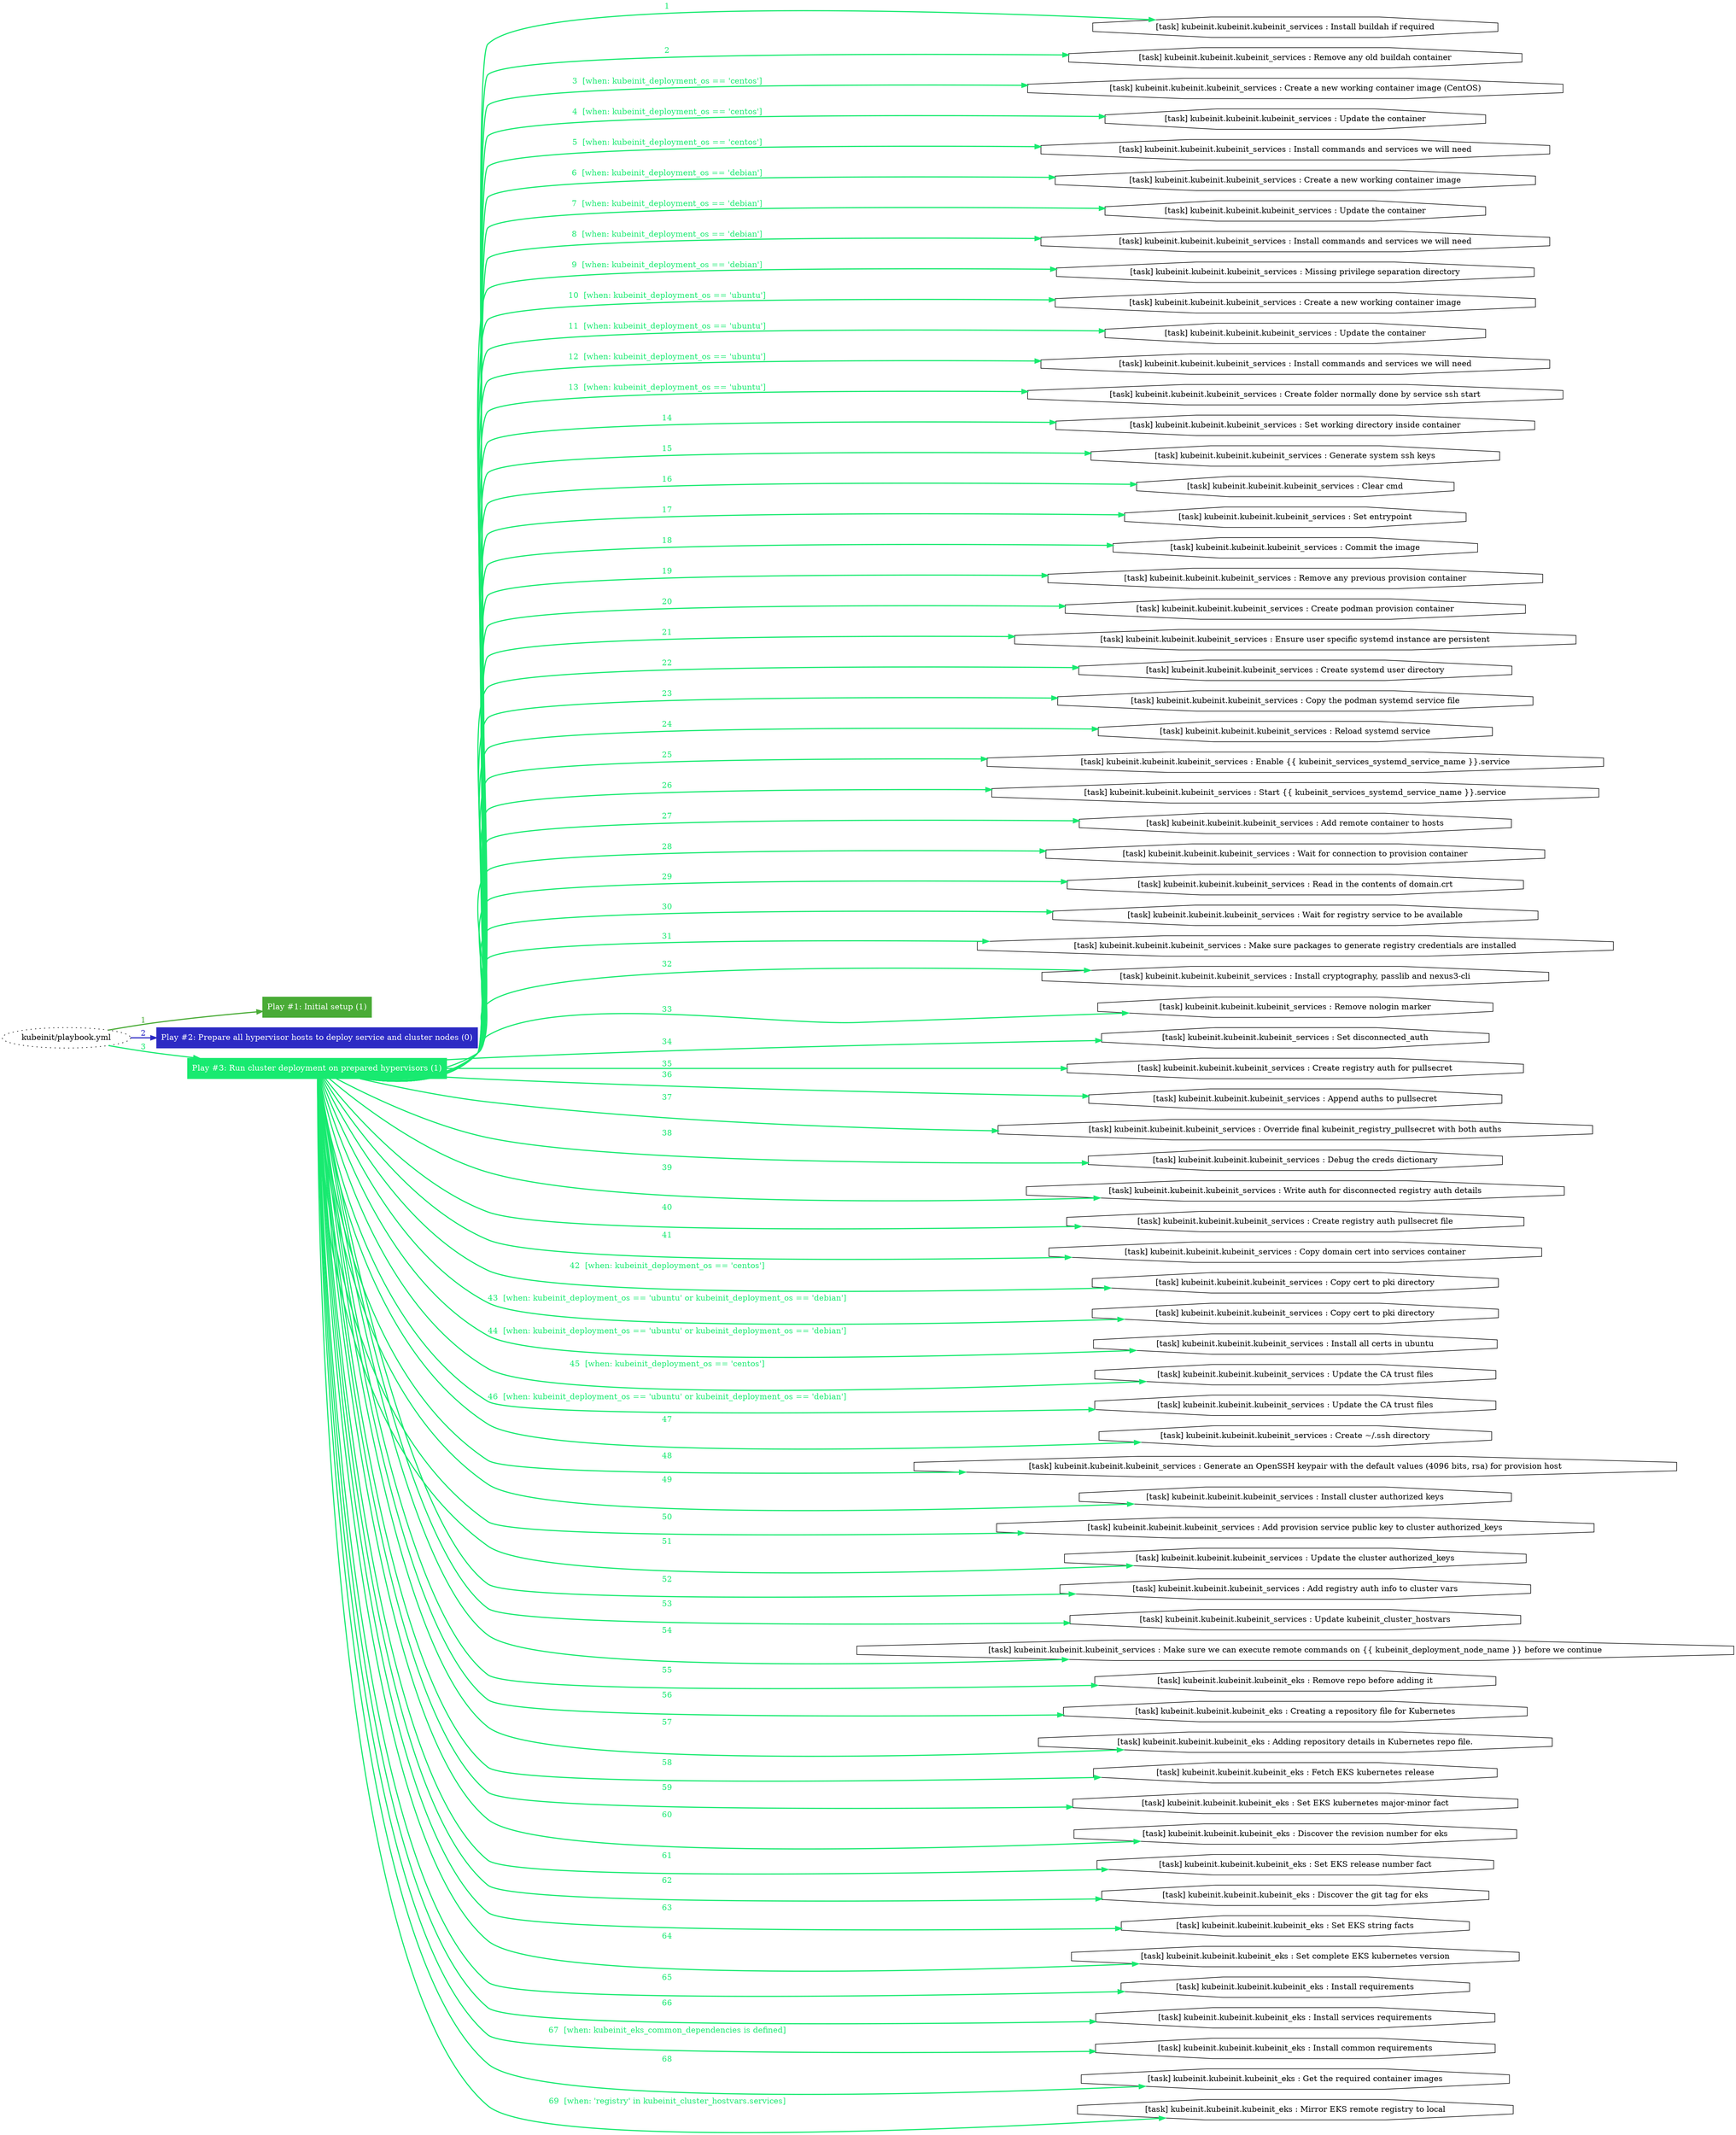 digraph "kubeinit/playbook.yml "{
	graph [concentrate=true ordering=in rankdir=LR ratio=fill]
	edge [esep=5 sep=10]
	"kubeinit/playbook.yml" [id=root_node style=dotted]
	subgraph "Play #1: Initial setup (1) "{
		"Play #1: Initial setup (1)" [color="#49ab36" fontcolor="#ffffff" id="play_ebc5d1f8-19d4-4df9-a866-c7a61191d9f1" shape=box style=filled tooltip=localhost]
		"kubeinit/playbook.yml" -> "Play #1: Initial setup (1)" [label=1 color="#49ab36" fontcolor="#49ab36" id="edge_c6ad3d9c-6099-41e8-a3e6-a66a68b6b1fa" style=bold]
	}
	subgraph "Play #2: Prepare all hypervisor hosts to deploy service and cluster nodes (0) "{
		"Play #2: Prepare all hypervisor hosts to deploy service and cluster nodes (0)" [color="#2c2ac4" fontcolor="#ffffff" id="play_be6451ac-eace-4e17-832e-43678a8d3e29" shape=box style=filled tooltip=""]
		"kubeinit/playbook.yml" -> "Play #2: Prepare all hypervisor hosts to deploy service and cluster nodes (0)" [label=2 color="#2c2ac4" fontcolor="#2c2ac4" id="edge_e8315603-3585-4b39-9ff3-ad06009383ad" style=bold]
	}
	subgraph "Play #3: Run cluster deployment on prepared hypervisors (1) "{
		"Play #3: Run cluster deployment on prepared hypervisors (1)" [color="#18ea70" fontcolor="#ffffff" id="play_b5451e08-61ad-4f81-bc8e-97a7b96cd9ae" shape=box style=filled tooltip=localhost]
		"kubeinit/playbook.yml" -> "Play #3: Run cluster deployment on prepared hypervisors (1)" [label=3 color="#18ea70" fontcolor="#18ea70" id="edge_bf84c094-d09b-43db-9b3d-254cdaf21c2b" style=bold]
		"task_4983f43e-7eab-4e06-969c-2a9585290045" [label="[task] kubeinit.kubeinit.kubeinit_services : Install buildah if required" id="task_4983f43e-7eab-4e06-969c-2a9585290045" shape=octagon tooltip="[task] kubeinit.kubeinit.kubeinit_services : Install buildah if required"]
		"Play #3: Run cluster deployment on prepared hypervisors (1)" -> "task_4983f43e-7eab-4e06-969c-2a9585290045" [label=1 color="#18ea70" fontcolor="#18ea70" id="edge_f3bd4a54-2d2f-439c-822d-2af669b2c856" style=bold]
		"task_7bd65899-9207-437a-823b-a5b4d9695696" [label="[task] kubeinit.kubeinit.kubeinit_services : Remove any old buildah container" id="task_7bd65899-9207-437a-823b-a5b4d9695696" shape=octagon tooltip="[task] kubeinit.kubeinit.kubeinit_services : Remove any old buildah container"]
		"Play #3: Run cluster deployment on prepared hypervisors (1)" -> "task_7bd65899-9207-437a-823b-a5b4d9695696" [label=2 color="#18ea70" fontcolor="#18ea70" id="edge_ad49146a-4381-49d6-9e19-37062c0005ef" style=bold]
		"task_5d160b52-46e0-4992-9c73-4bd3fa2f982f" [label="[task] kubeinit.kubeinit.kubeinit_services : Create a new working container image (CentOS)" id="task_5d160b52-46e0-4992-9c73-4bd3fa2f982f" shape=octagon tooltip="[task] kubeinit.kubeinit.kubeinit_services : Create a new working container image (CentOS)"]
		"Play #3: Run cluster deployment on prepared hypervisors (1)" -> "task_5d160b52-46e0-4992-9c73-4bd3fa2f982f" [label="3  [when: kubeinit_deployment_os == 'centos']" color="#18ea70" fontcolor="#18ea70" id="edge_9c81d117-ccca-400d-b5f2-d5302e5e8503" style=bold]
		"task_f9a0e314-1dba-4b25-bcf8-c67264bd5e51" [label="[task] kubeinit.kubeinit.kubeinit_services : Update the container" id="task_f9a0e314-1dba-4b25-bcf8-c67264bd5e51" shape=octagon tooltip="[task] kubeinit.kubeinit.kubeinit_services : Update the container"]
		"Play #3: Run cluster deployment on prepared hypervisors (1)" -> "task_f9a0e314-1dba-4b25-bcf8-c67264bd5e51" [label="4  [when: kubeinit_deployment_os == 'centos']" color="#18ea70" fontcolor="#18ea70" id="edge_e2e45889-398f-4988-8b72-03cc42ab9ce5" style=bold]
		"task_ea86cca2-de4a-4eb5-92ec-e3b99b93489a" [label="[task] kubeinit.kubeinit.kubeinit_services : Install commands and services we will need" id="task_ea86cca2-de4a-4eb5-92ec-e3b99b93489a" shape=octagon tooltip="[task] kubeinit.kubeinit.kubeinit_services : Install commands and services we will need"]
		"Play #3: Run cluster deployment on prepared hypervisors (1)" -> "task_ea86cca2-de4a-4eb5-92ec-e3b99b93489a" [label="5  [when: kubeinit_deployment_os == 'centos']" color="#18ea70" fontcolor="#18ea70" id="edge_ab8324c0-65cb-4d4e-b282-a31ceb63c4a9" style=bold]
		"task_2f450e6b-32a4-4777-9370-c9ee6386445c" [label="[task] kubeinit.kubeinit.kubeinit_services : Create a new working container image" id="task_2f450e6b-32a4-4777-9370-c9ee6386445c" shape=octagon tooltip="[task] kubeinit.kubeinit.kubeinit_services : Create a new working container image"]
		"Play #3: Run cluster deployment on prepared hypervisors (1)" -> "task_2f450e6b-32a4-4777-9370-c9ee6386445c" [label="6  [when: kubeinit_deployment_os == 'debian']" color="#18ea70" fontcolor="#18ea70" id="edge_fc370892-4800-4755-91d2-96daf74cad81" style=bold]
		"task_187d98e9-bae6-4ac9-b490-323ff2627c50" [label="[task] kubeinit.kubeinit.kubeinit_services : Update the container" id="task_187d98e9-bae6-4ac9-b490-323ff2627c50" shape=octagon tooltip="[task] kubeinit.kubeinit.kubeinit_services : Update the container"]
		"Play #3: Run cluster deployment on prepared hypervisors (1)" -> "task_187d98e9-bae6-4ac9-b490-323ff2627c50" [label="7  [when: kubeinit_deployment_os == 'debian']" color="#18ea70" fontcolor="#18ea70" id="edge_4712da59-6ad3-4912-9203-2a8bed729b48" style=bold]
		"task_a06d1e20-683c-4cdc-b8f8-eb0d179506fa" [label="[task] kubeinit.kubeinit.kubeinit_services : Install commands and services we will need" id="task_a06d1e20-683c-4cdc-b8f8-eb0d179506fa" shape=octagon tooltip="[task] kubeinit.kubeinit.kubeinit_services : Install commands and services we will need"]
		"Play #3: Run cluster deployment on prepared hypervisors (1)" -> "task_a06d1e20-683c-4cdc-b8f8-eb0d179506fa" [label="8  [when: kubeinit_deployment_os == 'debian']" color="#18ea70" fontcolor="#18ea70" id="edge_a76fe0d4-c3f4-4fa4-b489-e0b6e85c06a7" style=bold]
		"task_83a60179-bd35-42f8-8758-7e7ddfaca110" [label="[task] kubeinit.kubeinit.kubeinit_services : Missing privilege separation directory" id="task_83a60179-bd35-42f8-8758-7e7ddfaca110" shape=octagon tooltip="[task] kubeinit.kubeinit.kubeinit_services : Missing privilege separation directory"]
		"Play #3: Run cluster deployment on prepared hypervisors (1)" -> "task_83a60179-bd35-42f8-8758-7e7ddfaca110" [label="9  [when: kubeinit_deployment_os == 'debian']" color="#18ea70" fontcolor="#18ea70" id="edge_b31da016-d079-48fa-94e3-6e7a54e8ee55" style=bold]
		"task_d15506d8-eeb4-4108-bdd4-3e3b62f84ecb" [label="[task] kubeinit.kubeinit.kubeinit_services : Create a new working container image" id="task_d15506d8-eeb4-4108-bdd4-3e3b62f84ecb" shape=octagon tooltip="[task] kubeinit.kubeinit.kubeinit_services : Create a new working container image"]
		"Play #3: Run cluster deployment on prepared hypervisors (1)" -> "task_d15506d8-eeb4-4108-bdd4-3e3b62f84ecb" [label="10  [when: kubeinit_deployment_os == 'ubuntu']" color="#18ea70" fontcolor="#18ea70" id="edge_5509f82e-f9b9-41ff-95e6-d2e83e0c7891" style=bold]
		"task_f48962cb-1ab7-4bd2-a83e-55e528a0b464" [label="[task] kubeinit.kubeinit.kubeinit_services : Update the container" id="task_f48962cb-1ab7-4bd2-a83e-55e528a0b464" shape=octagon tooltip="[task] kubeinit.kubeinit.kubeinit_services : Update the container"]
		"Play #3: Run cluster deployment on prepared hypervisors (1)" -> "task_f48962cb-1ab7-4bd2-a83e-55e528a0b464" [label="11  [when: kubeinit_deployment_os == 'ubuntu']" color="#18ea70" fontcolor="#18ea70" id="edge_f078a170-d5fe-4495-83f5-533bb78b5bcb" style=bold]
		"task_b04f1b59-34a7-4c6f-9110-9cb94ac5af44" [label="[task] kubeinit.kubeinit.kubeinit_services : Install commands and services we will need" id="task_b04f1b59-34a7-4c6f-9110-9cb94ac5af44" shape=octagon tooltip="[task] kubeinit.kubeinit.kubeinit_services : Install commands and services we will need"]
		"Play #3: Run cluster deployment on prepared hypervisors (1)" -> "task_b04f1b59-34a7-4c6f-9110-9cb94ac5af44" [label="12  [when: kubeinit_deployment_os == 'ubuntu']" color="#18ea70" fontcolor="#18ea70" id="edge_16016c45-df0b-4009-aaa9-09ae798f79de" style=bold]
		"task_8a9f0c37-5538-46cf-a031-e87ea0c82788" [label="[task] kubeinit.kubeinit.kubeinit_services : Create folder normally done by service ssh start" id="task_8a9f0c37-5538-46cf-a031-e87ea0c82788" shape=octagon tooltip="[task] kubeinit.kubeinit.kubeinit_services : Create folder normally done by service ssh start"]
		"Play #3: Run cluster deployment on prepared hypervisors (1)" -> "task_8a9f0c37-5538-46cf-a031-e87ea0c82788" [label="13  [when: kubeinit_deployment_os == 'ubuntu']" color="#18ea70" fontcolor="#18ea70" id="edge_58b4d367-f60d-4344-bbb0-f420c54bf585" style=bold]
		"task_5d6f419e-5271-40f1-b059-21a1e3775670" [label="[task] kubeinit.kubeinit.kubeinit_services : Set working directory inside container" id="task_5d6f419e-5271-40f1-b059-21a1e3775670" shape=octagon tooltip="[task] kubeinit.kubeinit.kubeinit_services : Set working directory inside container"]
		"Play #3: Run cluster deployment on prepared hypervisors (1)" -> "task_5d6f419e-5271-40f1-b059-21a1e3775670" [label=14 color="#18ea70" fontcolor="#18ea70" id="edge_ff3e4ec0-ef5d-414b-b46d-e7eb1c48936a" style=bold]
		"task_4880686a-d5ea-43f2-b85f-509426ea59f9" [label="[task] kubeinit.kubeinit.kubeinit_services : Generate system ssh keys" id="task_4880686a-d5ea-43f2-b85f-509426ea59f9" shape=octagon tooltip="[task] kubeinit.kubeinit.kubeinit_services : Generate system ssh keys"]
		"Play #3: Run cluster deployment on prepared hypervisors (1)" -> "task_4880686a-d5ea-43f2-b85f-509426ea59f9" [label=15 color="#18ea70" fontcolor="#18ea70" id="edge_258b8548-8f1f-4eca-8ef9-b76d809ca513" style=bold]
		"task_316cf9d1-2075-42a8-aac0-4cb3252ea9fa" [label="[task] kubeinit.kubeinit.kubeinit_services : Clear cmd" id="task_316cf9d1-2075-42a8-aac0-4cb3252ea9fa" shape=octagon tooltip="[task] kubeinit.kubeinit.kubeinit_services : Clear cmd"]
		"Play #3: Run cluster deployment on prepared hypervisors (1)" -> "task_316cf9d1-2075-42a8-aac0-4cb3252ea9fa" [label=16 color="#18ea70" fontcolor="#18ea70" id="edge_8e0b0e78-ff59-41c9-895e-8a2bae4d82ec" style=bold]
		"task_d4cd42cc-535d-4d67-a8e5-bd3530396b12" [label="[task] kubeinit.kubeinit.kubeinit_services : Set entrypoint" id="task_d4cd42cc-535d-4d67-a8e5-bd3530396b12" shape=octagon tooltip="[task] kubeinit.kubeinit.kubeinit_services : Set entrypoint"]
		"Play #3: Run cluster deployment on prepared hypervisors (1)" -> "task_d4cd42cc-535d-4d67-a8e5-bd3530396b12" [label=17 color="#18ea70" fontcolor="#18ea70" id="edge_c0b1e520-7729-4d89-bd25-77feeaf3cb61" style=bold]
		"task_956d1485-15b0-46f7-846c-43f343a4b4de" [label="[task] kubeinit.kubeinit.kubeinit_services : Commit the image" id="task_956d1485-15b0-46f7-846c-43f343a4b4de" shape=octagon tooltip="[task] kubeinit.kubeinit.kubeinit_services : Commit the image"]
		"Play #3: Run cluster deployment on prepared hypervisors (1)" -> "task_956d1485-15b0-46f7-846c-43f343a4b4de" [label=18 color="#18ea70" fontcolor="#18ea70" id="edge_f9ab3b06-f0bf-4502-aa37-247f1cb718d1" style=bold]
		"task_479194ed-fda0-41ef-81cf-b81440048019" [label="[task] kubeinit.kubeinit.kubeinit_services : Remove any previous provision container" id="task_479194ed-fda0-41ef-81cf-b81440048019" shape=octagon tooltip="[task] kubeinit.kubeinit.kubeinit_services : Remove any previous provision container"]
		"Play #3: Run cluster deployment on prepared hypervisors (1)" -> "task_479194ed-fda0-41ef-81cf-b81440048019" [label=19 color="#18ea70" fontcolor="#18ea70" id="edge_dfd0c5e5-458a-4b29-ad7f-7fe049a0b7a5" style=bold]
		"task_2f585c8e-6eac-4e61-a17b-f702225316fd" [label="[task] kubeinit.kubeinit.kubeinit_services : Create podman provision container" id="task_2f585c8e-6eac-4e61-a17b-f702225316fd" shape=octagon tooltip="[task] kubeinit.kubeinit.kubeinit_services : Create podman provision container"]
		"Play #3: Run cluster deployment on prepared hypervisors (1)" -> "task_2f585c8e-6eac-4e61-a17b-f702225316fd" [label=20 color="#18ea70" fontcolor="#18ea70" id="edge_9721ace3-a32c-46ea-9807-541211517b07" style=bold]
		"task_39af43dd-ca76-4126-b6b5-99bde13a2453" [label="[task] kubeinit.kubeinit.kubeinit_services : Ensure user specific systemd instance are persistent" id="task_39af43dd-ca76-4126-b6b5-99bde13a2453" shape=octagon tooltip="[task] kubeinit.kubeinit.kubeinit_services : Ensure user specific systemd instance are persistent"]
		"Play #3: Run cluster deployment on prepared hypervisors (1)" -> "task_39af43dd-ca76-4126-b6b5-99bde13a2453" [label=21 color="#18ea70" fontcolor="#18ea70" id="edge_88ffc18a-6366-4480-9ff1-41ebaf22e6fd" style=bold]
		"task_fff89f70-4e15-4751-b77f-dbaa3596d31c" [label="[task] kubeinit.kubeinit.kubeinit_services : Create systemd user directory" id="task_fff89f70-4e15-4751-b77f-dbaa3596d31c" shape=octagon tooltip="[task] kubeinit.kubeinit.kubeinit_services : Create systemd user directory"]
		"Play #3: Run cluster deployment on prepared hypervisors (1)" -> "task_fff89f70-4e15-4751-b77f-dbaa3596d31c" [label=22 color="#18ea70" fontcolor="#18ea70" id="edge_de7a6286-de7a-429d-b2de-0dbdff03e4d4" style=bold]
		"task_9f7fa4bd-e1e1-4675-b747-4d0fd848936b" [label="[task] kubeinit.kubeinit.kubeinit_services : Copy the podman systemd service file" id="task_9f7fa4bd-e1e1-4675-b747-4d0fd848936b" shape=octagon tooltip="[task] kubeinit.kubeinit.kubeinit_services : Copy the podman systemd service file"]
		"Play #3: Run cluster deployment on prepared hypervisors (1)" -> "task_9f7fa4bd-e1e1-4675-b747-4d0fd848936b" [label=23 color="#18ea70" fontcolor="#18ea70" id="edge_c38e8fcb-ecbb-47ea-8fe9-fcb01223dd8d" style=bold]
		"task_25ccd5e4-9f44-4984-a498-dfedc728f534" [label="[task] kubeinit.kubeinit.kubeinit_services : Reload systemd service" id="task_25ccd5e4-9f44-4984-a498-dfedc728f534" shape=octagon tooltip="[task] kubeinit.kubeinit.kubeinit_services : Reload systemd service"]
		"Play #3: Run cluster deployment on prepared hypervisors (1)" -> "task_25ccd5e4-9f44-4984-a498-dfedc728f534" [label=24 color="#18ea70" fontcolor="#18ea70" id="edge_88134f66-6308-4cfa-bf42-6209fcdf779b" style=bold]
		"task_4a708c44-fd1e-4a36-b98b-ffd53da27a1a" [label="[task] kubeinit.kubeinit.kubeinit_services : Enable {{ kubeinit_services_systemd_service_name }}.service" id="task_4a708c44-fd1e-4a36-b98b-ffd53da27a1a" shape=octagon tooltip="[task] kubeinit.kubeinit.kubeinit_services : Enable {{ kubeinit_services_systemd_service_name }}.service"]
		"Play #3: Run cluster deployment on prepared hypervisors (1)" -> "task_4a708c44-fd1e-4a36-b98b-ffd53da27a1a" [label=25 color="#18ea70" fontcolor="#18ea70" id="edge_0f856b5a-c191-41b1-b42d-c23e9efa8df0" style=bold]
		"task_137d879d-34a0-4975-be1d-859d4e944614" [label="[task] kubeinit.kubeinit.kubeinit_services : Start {{ kubeinit_services_systemd_service_name }}.service" id="task_137d879d-34a0-4975-be1d-859d4e944614" shape=octagon tooltip="[task] kubeinit.kubeinit.kubeinit_services : Start {{ kubeinit_services_systemd_service_name }}.service"]
		"Play #3: Run cluster deployment on prepared hypervisors (1)" -> "task_137d879d-34a0-4975-be1d-859d4e944614" [label=26 color="#18ea70" fontcolor="#18ea70" id="edge_8f3e4752-f1c7-473a-8e6b-d31329866010" style=bold]
		"task_41dc4f51-d341-44c4-a93b-10188422649e" [label="[task] kubeinit.kubeinit.kubeinit_services : Add remote container to hosts" id="task_41dc4f51-d341-44c4-a93b-10188422649e" shape=octagon tooltip="[task] kubeinit.kubeinit.kubeinit_services : Add remote container to hosts"]
		"Play #3: Run cluster deployment on prepared hypervisors (1)" -> "task_41dc4f51-d341-44c4-a93b-10188422649e" [label=27 color="#18ea70" fontcolor="#18ea70" id="edge_0a7dc7c2-9c20-468f-ad5e-6cd54bf957bf" style=bold]
		"task_aa4bf2ac-4a94-4dca-b2a6-57a21eb29168" [label="[task] kubeinit.kubeinit.kubeinit_services : Wait for connection to provision container" id="task_aa4bf2ac-4a94-4dca-b2a6-57a21eb29168" shape=octagon tooltip="[task] kubeinit.kubeinit.kubeinit_services : Wait for connection to provision container"]
		"Play #3: Run cluster deployment on prepared hypervisors (1)" -> "task_aa4bf2ac-4a94-4dca-b2a6-57a21eb29168" [label=28 color="#18ea70" fontcolor="#18ea70" id="edge_5e877185-e9fa-4b3d-a861-773324ad3e67" style=bold]
		"task_4af3aa13-d3e9-4445-bd5d-f85f2db6874c" [label="[task] kubeinit.kubeinit.kubeinit_services : Read in the contents of domain.crt" id="task_4af3aa13-d3e9-4445-bd5d-f85f2db6874c" shape=octagon tooltip="[task] kubeinit.kubeinit.kubeinit_services : Read in the contents of domain.crt"]
		"Play #3: Run cluster deployment on prepared hypervisors (1)" -> "task_4af3aa13-d3e9-4445-bd5d-f85f2db6874c" [label=29 color="#18ea70" fontcolor="#18ea70" id="edge_81f974c0-34de-47ad-9bf8-ac8bbece664b" style=bold]
		"task_30098b85-73b1-4f52-916e-92d64a270578" [label="[task] kubeinit.kubeinit.kubeinit_services : Wait for registry service to be available" id="task_30098b85-73b1-4f52-916e-92d64a270578" shape=octagon tooltip="[task] kubeinit.kubeinit.kubeinit_services : Wait for registry service to be available"]
		"Play #3: Run cluster deployment on prepared hypervisors (1)" -> "task_30098b85-73b1-4f52-916e-92d64a270578" [label=30 color="#18ea70" fontcolor="#18ea70" id="edge_3f84df08-613d-4070-afc3-09ff52010bbe" style=bold]
		"task_1ce91f1e-a009-4676-bd70-05aad8a4e541" [label="[task] kubeinit.kubeinit.kubeinit_services : Make sure packages to generate registry credentials are installed" id="task_1ce91f1e-a009-4676-bd70-05aad8a4e541" shape=octagon tooltip="[task] kubeinit.kubeinit.kubeinit_services : Make sure packages to generate registry credentials are installed"]
		"Play #3: Run cluster deployment on prepared hypervisors (1)" -> "task_1ce91f1e-a009-4676-bd70-05aad8a4e541" [label=31 color="#18ea70" fontcolor="#18ea70" id="edge_d335e37f-4667-4645-9f0d-dd49e45842fd" style=bold]
		"task_91e07976-2d73-4cbb-ba49-58d347519352" [label="[task] kubeinit.kubeinit.kubeinit_services : Install cryptography, passlib and nexus3-cli" id="task_91e07976-2d73-4cbb-ba49-58d347519352" shape=octagon tooltip="[task] kubeinit.kubeinit.kubeinit_services : Install cryptography, passlib and nexus3-cli"]
		"Play #3: Run cluster deployment on prepared hypervisors (1)" -> "task_91e07976-2d73-4cbb-ba49-58d347519352" [label=32 color="#18ea70" fontcolor="#18ea70" id="edge_c1a00be0-5ec9-4085-b0a0-1c3ee39c5417" style=bold]
		"task_2022264f-15b7-4e7c-89fd-3be9e584aab7" [label="[task] kubeinit.kubeinit.kubeinit_services : Remove nologin marker" id="task_2022264f-15b7-4e7c-89fd-3be9e584aab7" shape=octagon tooltip="[task] kubeinit.kubeinit.kubeinit_services : Remove nologin marker"]
		"Play #3: Run cluster deployment on prepared hypervisors (1)" -> "task_2022264f-15b7-4e7c-89fd-3be9e584aab7" [label=33 color="#18ea70" fontcolor="#18ea70" id="edge_1e1de732-7cab-4f0c-a711-a542c1b18bcf" style=bold]
		"task_8602a3de-5638-4271-9eda-cbcb5ab21568" [label="[task] kubeinit.kubeinit.kubeinit_services : Set disconnected_auth" id="task_8602a3de-5638-4271-9eda-cbcb5ab21568" shape=octagon tooltip="[task] kubeinit.kubeinit.kubeinit_services : Set disconnected_auth"]
		"Play #3: Run cluster deployment on prepared hypervisors (1)" -> "task_8602a3de-5638-4271-9eda-cbcb5ab21568" [label=34 color="#18ea70" fontcolor="#18ea70" id="edge_bc5a36d3-147f-47d2-9576-3c31871fab78" style=bold]
		"task_8a74b25a-f4b8-4962-9601-555f9f2725b5" [label="[task] kubeinit.kubeinit.kubeinit_services : Create registry auth for pullsecret" id="task_8a74b25a-f4b8-4962-9601-555f9f2725b5" shape=octagon tooltip="[task] kubeinit.kubeinit.kubeinit_services : Create registry auth for pullsecret"]
		"Play #3: Run cluster deployment on prepared hypervisors (1)" -> "task_8a74b25a-f4b8-4962-9601-555f9f2725b5" [label=35 color="#18ea70" fontcolor="#18ea70" id="edge_c06b6e2e-9ebd-4640-b5a1-74ae04adcaf5" style=bold]
		"task_e8abd7f6-c78c-465e-a9df-0a8874070708" [label="[task] kubeinit.kubeinit.kubeinit_services : Append auths to pullsecret" id="task_e8abd7f6-c78c-465e-a9df-0a8874070708" shape=octagon tooltip="[task] kubeinit.kubeinit.kubeinit_services : Append auths to pullsecret"]
		"Play #3: Run cluster deployment on prepared hypervisors (1)" -> "task_e8abd7f6-c78c-465e-a9df-0a8874070708" [label=36 color="#18ea70" fontcolor="#18ea70" id="edge_386e247f-bf3d-4662-a5b6-7893af2cdbbc" style=bold]
		"task_6041aaf7-46c5-43ab-ab3f-be93d8a3ee81" [label="[task] kubeinit.kubeinit.kubeinit_services : Override final kubeinit_registry_pullsecret with both auths" id="task_6041aaf7-46c5-43ab-ab3f-be93d8a3ee81" shape=octagon tooltip="[task] kubeinit.kubeinit.kubeinit_services : Override final kubeinit_registry_pullsecret with both auths"]
		"Play #3: Run cluster deployment on prepared hypervisors (1)" -> "task_6041aaf7-46c5-43ab-ab3f-be93d8a3ee81" [label=37 color="#18ea70" fontcolor="#18ea70" id="edge_c0dcfe92-7bdb-47ff-bed2-f5cca6853aac" style=bold]
		"task_9a126cd6-4f1b-416e-b6a4-a74b54540768" [label="[task] kubeinit.kubeinit.kubeinit_services : Debug the creds dictionary" id="task_9a126cd6-4f1b-416e-b6a4-a74b54540768" shape=octagon tooltip="[task] kubeinit.kubeinit.kubeinit_services : Debug the creds dictionary"]
		"Play #3: Run cluster deployment on prepared hypervisors (1)" -> "task_9a126cd6-4f1b-416e-b6a4-a74b54540768" [label=38 color="#18ea70" fontcolor="#18ea70" id="edge_9ea36abd-427f-45a9-9b85-d1295a2ef5cf" style=bold]
		"task_5e7811fa-afea-4551-b9d3-c94db9a0fbff" [label="[task] kubeinit.kubeinit.kubeinit_services : Write auth for disconnected registry auth details" id="task_5e7811fa-afea-4551-b9d3-c94db9a0fbff" shape=octagon tooltip="[task] kubeinit.kubeinit.kubeinit_services : Write auth for disconnected registry auth details"]
		"Play #3: Run cluster deployment on prepared hypervisors (1)" -> "task_5e7811fa-afea-4551-b9d3-c94db9a0fbff" [label=39 color="#18ea70" fontcolor="#18ea70" id="edge_8f43a227-a1ec-4416-9914-1d97b9f79e97" style=bold]
		"task_ccb375e4-4f94-42d5-a8a3-d9bec81780fd" [label="[task] kubeinit.kubeinit.kubeinit_services : Create registry auth pullsecret file" id="task_ccb375e4-4f94-42d5-a8a3-d9bec81780fd" shape=octagon tooltip="[task] kubeinit.kubeinit.kubeinit_services : Create registry auth pullsecret file"]
		"Play #3: Run cluster deployment on prepared hypervisors (1)" -> "task_ccb375e4-4f94-42d5-a8a3-d9bec81780fd" [label=40 color="#18ea70" fontcolor="#18ea70" id="edge_2bc6708d-3dcd-47ec-9da6-886ba293a52b" style=bold]
		"task_3340f879-83be-43a7-8484-43a12f5146e6" [label="[task] kubeinit.kubeinit.kubeinit_services : Copy domain cert into services container" id="task_3340f879-83be-43a7-8484-43a12f5146e6" shape=octagon tooltip="[task] kubeinit.kubeinit.kubeinit_services : Copy domain cert into services container"]
		"Play #3: Run cluster deployment on prepared hypervisors (1)" -> "task_3340f879-83be-43a7-8484-43a12f5146e6" [label=41 color="#18ea70" fontcolor="#18ea70" id="edge_c1d981ab-0e18-411b-af1e-38d3d6d62e4d" style=bold]
		"task_66c99b45-5627-41d8-884a-86a2b0ae3722" [label="[task] kubeinit.kubeinit.kubeinit_services : Copy cert to pki directory" id="task_66c99b45-5627-41d8-884a-86a2b0ae3722" shape=octagon tooltip="[task] kubeinit.kubeinit.kubeinit_services : Copy cert to pki directory"]
		"Play #3: Run cluster deployment on prepared hypervisors (1)" -> "task_66c99b45-5627-41d8-884a-86a2b0ae3722" [label="42  [when: kubeinit_deployment_os == 'centos']" color="#18ea70" fontcolor="#18ea70" id="edge_ce841183-824e-4ed1-8140-f8871d758906" style=bold]
		"task_314a6496-2764-415a-9054-69a11231e31f" [label="[task] kubeinit.kubeinit.kubeinit_services : Copy cert to pki directory" id="task_314a6496-2764-415a-9054-69a11231e31f" shape=octagon tooltip="[task] kubeinit.kubeinit.kubeinit_services : Copy cert to pki directory"]
		"Play #3: Run cluster deployment on prepared hypervisors (1)" -> "task_314a6496-2764-415a-9054-69a11231e31f" [label="43  [when: kubeinit_deployment_os == 'ubuntu' or kubeinit_deployment_os == 'debian']" color="#18ea70" fontcolor="#18ea70" id="edge_e5a5d510-bf76-4a6e-ad35-321948701371" style=bold]
		"task_01bfafc4-6642-47c0-891b-0ea63bcb1117" [label="[task] kubeinit.kubeinit.kubeinit_services : Install all certs in ubuntu" id="task_01bfafc4-6642-47c0-891b-0ea63bcb1117" shape=octagon tooltip="[task] kubeinit.kubeinit.kubeinit_services : Install all certs in ubuntu"]
		"Play #3: Run cluster deployment on prepared hypervisors (1)" -> "task_01bfafc4-6642-47c0-891b-0ea63bcb1117" [label="44  [when: kubeinit_deployment_os == 'ubuntu' or kubeinit_deployment_os == 'debian']" color="#18ea70" fontcolor="#18ea70" id="edge_b254de3d-6701-439c-a5fc-743b637c2d51" style=bold]
		"task_1a9bf103-600b-4006-9aea-f92ffb5bebad" [label="[task] kubeinit.kubeinit.kubeinit_services : Update the CA trust files" id="task_1a9bf103-600b-4006-9aea-f92ffb5bebad" shape=octagon tooltip="[task] kubeinit.kubeinit.kubeinit_services : Update the CA trust files"]
		"Play #3: Run cluster deployment on prepared hypervisors (1)" -> "task_1a9bf103-600b-4006-9aea-f92ffb5bebad" [label="45  [when: kubeinit_deployment_os == 'centos']" color="#18ea70" fontcolor="#18ea70" id="edge_7a90250e-443e-46f8-87a1-f3295cf2d0ce" style=bold]
		"task_6b667320-dd70-44ac-a732-12e35ea00e4e" [label="[task] kubeinit.kubeinit.kubeinit_services : Update the CA trust files" id="task_6b667320-dd70-44ac-a732-12e35ea00e4e" shape=octagon tooltip="[task] kubeinit.kubeinit.kubeinit_services : Update the CA trust files"]
		"Play #3: Run cluster deployment on prepared hypervisors (1)" -> "task_6b667320-dd70-44ac-a732-12e35ea00e4e" [label="46  [when: kubeinit_deployment_os == 'ubuntu' or kubeinit_deployment_os == 'debian']" color="#18ea70" fontcolor="#18ea70" id="edge_c6766ac5-daf0-4e90-ba2f-519d3c2c746f" style=bold]
		"task_8f31ec50-3c6b-4bc5-bfcd-1149065f3196" [label="[task] kubeinit.kubeinit.kubeinit_services : Create ~/.ssh directory" id="task_8f31ec50-3c6b-4bc5-bfcd-1149065f3196" shape=octagon tooltip="[task] kubeinit.kubeinit.kubeinit_services : Create ~/.ssh directory"]
		"Play #3: Run cluster deployment on prepared hypervisors (1)" -> "task_8f31ec50-3c6b-4bc5-bfcd-1149065f3196" [label=47 color="#18ea70" fontcolor="#18ea70" id="edge_63aad5e5-af27-4d91-8e85-ca98701b538c" style=bold]
		"task_d45b3781-4764-4500-a229-c77cc84ca710" [label="[task] kubeinit.kubeinit.kubeinit_services : Generate an OpenSSH keypair with the default values (4096 bits, rsa) for provision host" id="task_d45b3781-4764-4500-a229-c77cc84ca710" shape=octagon tooltip="[task] kubeinit.kubeinit.kubeinit_services : Generate an OpenSSH keypair with the default values (4096 bits, rsa) for provision host"]
		"Play #3: Run cluster deployment on prepared hypervisors (1)" -> "task_d45b3781-4764-4500-a229-c77cc84ca710" [label=48 color="#18ea70" fontcolor="#18ea70" id="edge_44872c63-6040-46dd-ba8f-d5a54756ab5e" style=bold]
		"task_cd0f4ae8-429f-41b1-b9bf-50ab03746496" [label="[task] kubeinit.kubeinit.kubeinit_services : Install cluster authorized keys" id="task_cd0f4ae8-429f-41b1-b9bf-50ab03746496" shape=octagon tooltip="[task] kubeinit.kubeinit.kubeinit_services : Install cluster authorized keys"]
		"Play #3: Run cluster deployment on prepared hypervisors (1)" -> "task_cd0f4ae8-429f-41b1-b9bf-50ab03746496" [label=49 color="#18ea70" fontcolor="#18ea70" id="edge_57d15e3a-ef99-4717-9433-9be18e82b9ea" style=bold]
		"task_ed9754d3-717a-47cb-abba-84aa398df25d" [label="[task] kubeinit.kubeinit.kubeinit_services : Add provision service public key to cluster authorized_keys" id="task_ed9754d3-717a-47cb-abba-84aa398df25d" shape=octagon tooltip="[task] kubeinit.kubeinit.kubeinit_services : Add provision service public key to cluster authorized_keys"]
		"Play #3: Run cluster deployment on prepared hypervisors (1)" -> "task_ed9754d3-717a-47cb-abba-84aa398df25d" [label=50 color="#18ea70" fontcolor="#18ea70" id="edge_3c75e584-c69a-4858-8929-aae97e7d5487" style=bold]
		"task_f18cea3d-3e56-4f33-b364-a49a4abbd3dd" [label="[task] kubeinit.kubeinit.kubeinit_services : Update the cluster authorized_keys" id="task_f18cea3d-3e56-4f33-b364-a49a4abbd3dd" shape=octagon tooltip="[task] kubeinit.kubeinit.kubeinit_services : Update the cluster authorized_keys"]
		"Play #3: Run cluster deployment on prepared hypervisors (1)" -> "task_f18cea3d-3e56-4f33-b364-a49a4abbd3dd" [label=51 color="#18ea70" fontcolor="#18ea70" id="edge_c3a99492-a4a1-4332-a591-6395c210fc1d" style=bold]
		"task_f9b12908-0e1b-4c6c-96b1-56d3d67e2c0d" [label="[task] kubeinit.kubeinit.kubeinit_services : Add registry auth info to cluster vars" id="task_f9b12908-0e1b-4c6c-96b1-56d3d67e2c0d" shape=octagon tooltip="[task] kubeinit.kubeinit.kubeinit_services : Add registry auth info to cluster vars"]
		"Play #3: Run cluster deployment on prepared hypervisors (1)" -> "task_f9b12908-0e1b-4c6c-96b1-56d3d67e2c0d" [label=52 color="#18ea70" fontcolor="#18ea70" id="edge_17e7d51d-e7fa-4f66-b15a-2df13685bda8" style=bold]
		"task_175523e4-2942-4d06-a3d9-6944dbd9aa67" [label="[task] kubeinit.kubeinit.kubeinit_services : Update kubeinit_cluster_hostvars" id="task_175523e4-2942-4d06-a3d9-6944dbd9aa67" shape=octagon tooltip="[task] kubeinit.kubeinit.kubeinit_services : Update kubeinit_cluster_hostvars"]
		"Play #3: Run cluster deployment on prepared hypervisors (1)" -> "task_175523e4-2942-4d06-a3d9-6944dbd9aa67" [label=53 color="#18ea70" fontcolor="#18ea70" id="edge_ad9ad444-658c-4c29-a4e4-879c513ba2de" style=bold]
		"task_84a89c0f-bc6e-4dc6-afe8-ef831e31dcc2" [label="[task] kubeinit.kubeinit.kubeinit_services : Make sure we can execute remote commands on {{ kubeinit_deployment_node_name }} before we continue" id="task_84a89c0f-bc6e-4dc6-afe8-ef831e31dcc2" shape=octagon tooltip="[task] kubeinit.kubeinit.kubeinit_services : Make sure we can execute remote commands on {{ kubeinit_deployment_node_name }} before we continue"]
		"Play #3: Run cluster deployment on prepared hypervisors (1)" -> "task_84a89c0f-bc6e-4dc6-afe8-ef831e31dcc2" [label=54 color="#18ea70" fontcolor="#18ea70" id="edge_abc27424-e872-4308-8e1d-ef79156a06f0" style=bold]
		"task_0705cbd3-20bb-43d3-a3e7-5842af7e6b2b" [label="[task] kubeinit.kubeinit.kubeinit_eks : Remove repo before adding it" id="task_0705cbd3-20bb-43d3-a3e7-5842af7e6b2b" shape=octagon tooltip="[task] kubeinit.kubeinit.kubeinit_eks : Remove repo before adding it"]
		"Play #3: Run cluster deployment on prepared hypervisors (1)" -> "task_0705cbd3-20bb-43d3-a3e7-5842af7e6b2b" [label=55 color="#18ea70" fontcolor="#18ea70" id="edge_6d781af6-04a2-4e51-8a8b-4a7189248a35" style=bold]
		"task_037d6cad-c83d-4903-9c2a-1e57cfdec0c3" [label="[task] kubeinit.kubeinit.kubeinit_eks : Creating a repository file for Kubernetes" id="task_037d6cad-c83d-4903-9c2a-1e57cfdec0c3" shape=octagon tooltip="[task] kubeinit.kubeinit.kubeinit_eks : Creating a repository file for Kubernetes"]
		"Play #3: Run cluster deployment on prepared hypervisors (1)" -> "task_037d6cad-c83d-4903-9c2a-1e57cfdec0c3" [label=56 color="#18ea70" fontcolor="#18ea70" id="edge_b3d9f480-bda5-4708-a246-9ee3304e323a" style=bold]
		"task_82de0b0a-7478-461e-9edc-a862b1a0b212" [label="[task] kubeinit.kubeinit.kubeinit_eks : Adding repository details in Kubernetes repo file." id="task_82de0b0a-7478-461e-9edc-a862b1a0b212" shape=octagon tooltip="[task] kubeinit.kubeinit.kubeinit_eks : Adding repository details in Kubernetes repo file."]
		"Play #3: Run cluster deployment on prepared hypervisors (1)" -> "task_82de0b0a-7478-461e-9edc-a862b1a0b212" [label=57 color="#18ea70" fontcolor="#18ea70" id="edge_ccd775a0-b20b-4bd3-8a56-f016455732df" style=bold]
		"task_d56f6114-0659-4ea8-9518-7fde1d8d0789" [label="[task] kubeinit.kubeinit.kubeinit_eks : Fetch EKS kubernetes release" id="task_d56f6114-0659-4ea8-9518-7fde1d8d0789" shape=octagon tooltip="[task] kubeinit.kubeinit.kubeinit_eks : Fetch EKS kubernetes release"]
		"Play #3: Run cluster deployment on prepared hypervisors (1)" -> "task_d56f6114-0659-4ea8-9518-7fde1d8d0789" [label=58 color="#18ea70" fontcolor="#18ea70" id="edge_271caf46-1c8e-4d64-9e3e-49e0da79e3f0" style=bold]
		"task_5de6d407-caa7-4722-a933-7d27d5c7390f" [label="[task] kubeinit.kubeinit.kubeinit_eks : Set EKS kubernetes major-minor fact" id="task_5de6d407-caa7-4722-a933-7d27d5c7390f" shape=octagon tooltip="[task] kubeinit.kubeinit.kubeinit_eks : Set EKS kubernetes major-minor fact"]
		"Play #3: Run cluster deployment on prepared hypervisors (1)" -> "task_5de6d407-caa7-4722-a933-7d27d5c7390f" [label=59 color="#18ea70" fontcolor="#18ea70" id="edge_04aca68d-d476-4d45-bafc-35a84f69acd5" style=bold]
		"task_5cfb1f02-ae06-4eab-bd26-bccf011c0d3a" [label="[task] kubeinit.kubeinit.kubeinit_eks : Discover the revision number for eks" id="task_5cfb1f02-ae06-4eab-bd26-bccf011c0d3a" shape=octagon tooltip="[task] kubeinit.kubeinit.kubeinit_eks : Discover the revision number for eks"]
		"Play #3: Run cluster deployment on prepared hypervisors (1)" -> "task_5cfb1f02-ae06-4eab-bd26-bccf011c0d3a" [label=60 color="#18ea70" fontcolor="#18ea70" id="edge_df28d8f6-53e6-4035-b8cb-ff3ab5fbf12a" style=bold]
		"task_a1f2b117-4d0c-43e4-86cc-4dba6664e312" [label="[task] kubeinit.kubeinit.kubeinit_eks : Set EKS release number fact" id="task_a1f2b117-4d0c-43e4-86cc-4dba6664e312" shape=octagon tooltip="[task] kubeinit.kubeinit.kubeinit_eks : Set EKS release number fact"]
		"Play #3: Run cluster deployment on prepared hypervisors (1)" -> "task_a1f2b117-4d0c-43e4-86cc-4dba6664e312" [label=61 color="#18ea70" fontcolor="#18ea70" id="edge_a6937b55-4d8b-4a84-8e8a-6806634b65fe" style=bold]
		"task_5e820c76-f682-4ff3-9528-0868409897ff" [label="[task] kubeinit.kubeinit.kubeinit_eks : Discover the git tag for eks" id="task_5e820c76-f682-4ff3-9528-0868409897ff" shape=octagon tooltip="[task] kubeinit.kubeinit.kubeinit_eks : Discover the git tag for eks"]
		"Play #3: Run cluster deployment on prepared hypervisors (1)" -> "task_5e820c76-f682-4ff3-9528-0868409897ff" [label=62 color="#18ea70" fontcolor="#18ea70" id="edge_637d2331-c45d-4866-96ce-9df8efa7eaa0" style=bold]
		"task_47bdc67e-d50f-47b9-861c-1e71197fa161" [label="[task] kubeinit.kubeinit.kubeinit_eks : Set EKS string facts" id="task_47bdc67e-d50f-47b9-861c-1e71197fa161" shape=octagon tooltip="[task] kubeinit.kubeinit.kubeinit_eks : Set EKS string facts"]
		"Play #3: Run cluster deployment on prepared hypervisors (1)" -> "task_47bdc67e-d50f-47b9-861c-1e71197fa161" [label=63 color="#18ea70" fontcolor="#18ea70" id="edge_53c4732f-9dab-4c66-be02-ff7db54035f9" style=bold]
		"task_a68b6a86-2c8a-40c4-84c3-a0ba401f4e65" [label="[task] kubeinit.kubeinit.kubeinit_eks : Set complete EKS kubernetes version" id="task_a68b6a86-2c8a-40c4-84c3-a0ba401f4e65" shape=octagon tooltip="[task] kubeinit.kubeinit.kubeinit_eks : Set complete EKS kubernetes version"]
		"Play #3: Run cluster deployment on prepared hypervisors (1)" -> "task_a68b6a86-2c8a-40c4-84c3-a0ba401f4e65" [label=64 color="#18ea70" fontcolor="#18ea70" id="edge_4dd3cc44-b148-4824-978c-1c91d05d26c7" style=bold]
		"task_b0438a7e-5306-44f8-8a14-61b8ed5fea9b" [label="[task] kubeinit.kubeinit.kubeinit_eks : Install requirements" id="task_b0438a7e-5306-44f8-8a14-61b8ed5fea9b" shape=octagon tooltip="[task] kubeinit.kubeinit.kubeinit_eks : Install requirements"]
		"Play #3: Run cluster deployment on prepared hypervisors (1)" -> "task_b0438a7e-5306-44f8-8a14-61b8ed5fea9b" [label=65 color="#18ea70" fontcolor="#18ea70" id="edge_9b32e9ce-dbd5-405e-9345-39ee04870558" style=bold]
		"task_d7187fa0-a755-4fea-be25-1a6c9423816d" [label="[task] kubeinit.kubeinit.kubeinit_eks : Install services requirements" id="task_d7187fa0-a755-4fea-be25-1a6c9423816d" shape=octagon tooltip="[task] kubeinit.kubeinit.kubeinit_eks : Install services requirements"]
		"Play #3: Run cluster deployment on prepared hypervisors (1)" -> "task_d7187fa0-a755-4fea-be25-1a6c9423816d" [label=66 color="#18ea70" fontcolor="#18ea70" id="edge_8343dfae-85ae-4eaf-a859-408210b96985" style=bold]
		"task_05fcdfa5-1d01-42b5-85f5-2162d7690e76" [label="[task] kubeinit.kubeinit.kubeinit_eks : Install common requirements" id="task_05fcdfa5-1d01-42b5-85f5-2162d7690e76" shape=octagon tooltip="[task] kubeinit.kubeinit.kubeinit_eks : Install common requirements"]
		"Play #3: Run cluster deployment on prepared hypervisors (1)" -> "task_05fcdfa5-1d01-42b5-85f5-2162d7690e76" [label="67  [when: kubeinit_eks_common_dependencies is defined]" color="#18ea70" fontcolor="#18ea70" id="edge_4cd98c0f-d873-40f8-ac1f-eed40ea9240b" style=bold]
		"task_c7cf8368-9c0a-4285-93b3-952b94c11c37" [label="[task] kubeinit.kubeinit.kubeinit_eks : Get the required container images" id="task_c7cf8368-9c0a-4285-93b3-952b94c11c37" shape=octagon tooltip="[task] kubeinit.kubeinit.kubeinit_eks : Get the required container images"]
		"Play #3: Run cluster deployment on prepared hypervisors (1)" -> "task_c7cf8368-9c0a-4285-93b3-952b94c11c37" [label=68 color="#18ea70" fontcolor="#18ea70" id="edge_7b26fdc0-a5b7-4ea3-a287-e5e66cae0afb" style=bold]
		"task_306aaa88-ae8a-4c3f-94e6-1863427725db" [label="[task] kubeinit.kubeinit.kubeinit_eks : Mirror EKS remote registry to local" id="task_306aaa88-ae8a-4c3f-94e6-1863427725db" shape=octagon tooltip="[task] kubeinit.kubeinit.kubeinit_eks : Mirror EKS remote registry to local"]
		"Play #3: Run cluster deployment on prepared hypervisors (1)" -> "task_306aaa88-ae8a-4c3f-94e6-1863427725db" [label="69  [when: 'registry' in kubeinit_cluster_hostvars.services]" color="#18ea70" fontcolor="#18ea70" id="edge_89241564-f825-4875-ae30-cf49a4c3d8da" style=bold]
	}
}
